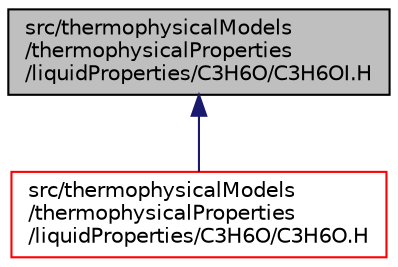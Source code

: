 digraph "src/thermophysicalModels/thermophysicalProperties/liquidProperties/C3H6O/C3H6OI.H"
{
  bgcolor="transparent";
  edge [fontname="Helvetica",fontsize="10",labelfontname="Helvetica",labelfontsize="10"];
  node [fontname="Helvetica",fontsize="10",shape=record];
  Node1 [label="src/thermophysicalModels\l/thermophysicalProperties\l/liquidProperties/C3H6O/C3H6OI.H",height=0.2,width=0.4,color="black", fillcolor="grey75", style="filled" fontcolor="black"];
  Node1 -> Node2 [dir="back",color="midnightblue",fontsize="10",style="solid",fontname="Helvetica"];
  Node2 [label="src/thermophysicalModels\l/thermophysicalProperties\l/liquidProperties/C3H6O/C3H6O.H",height=0.2,width=0.4,color="red",URL="$C3H6O_8H.html"];
}
